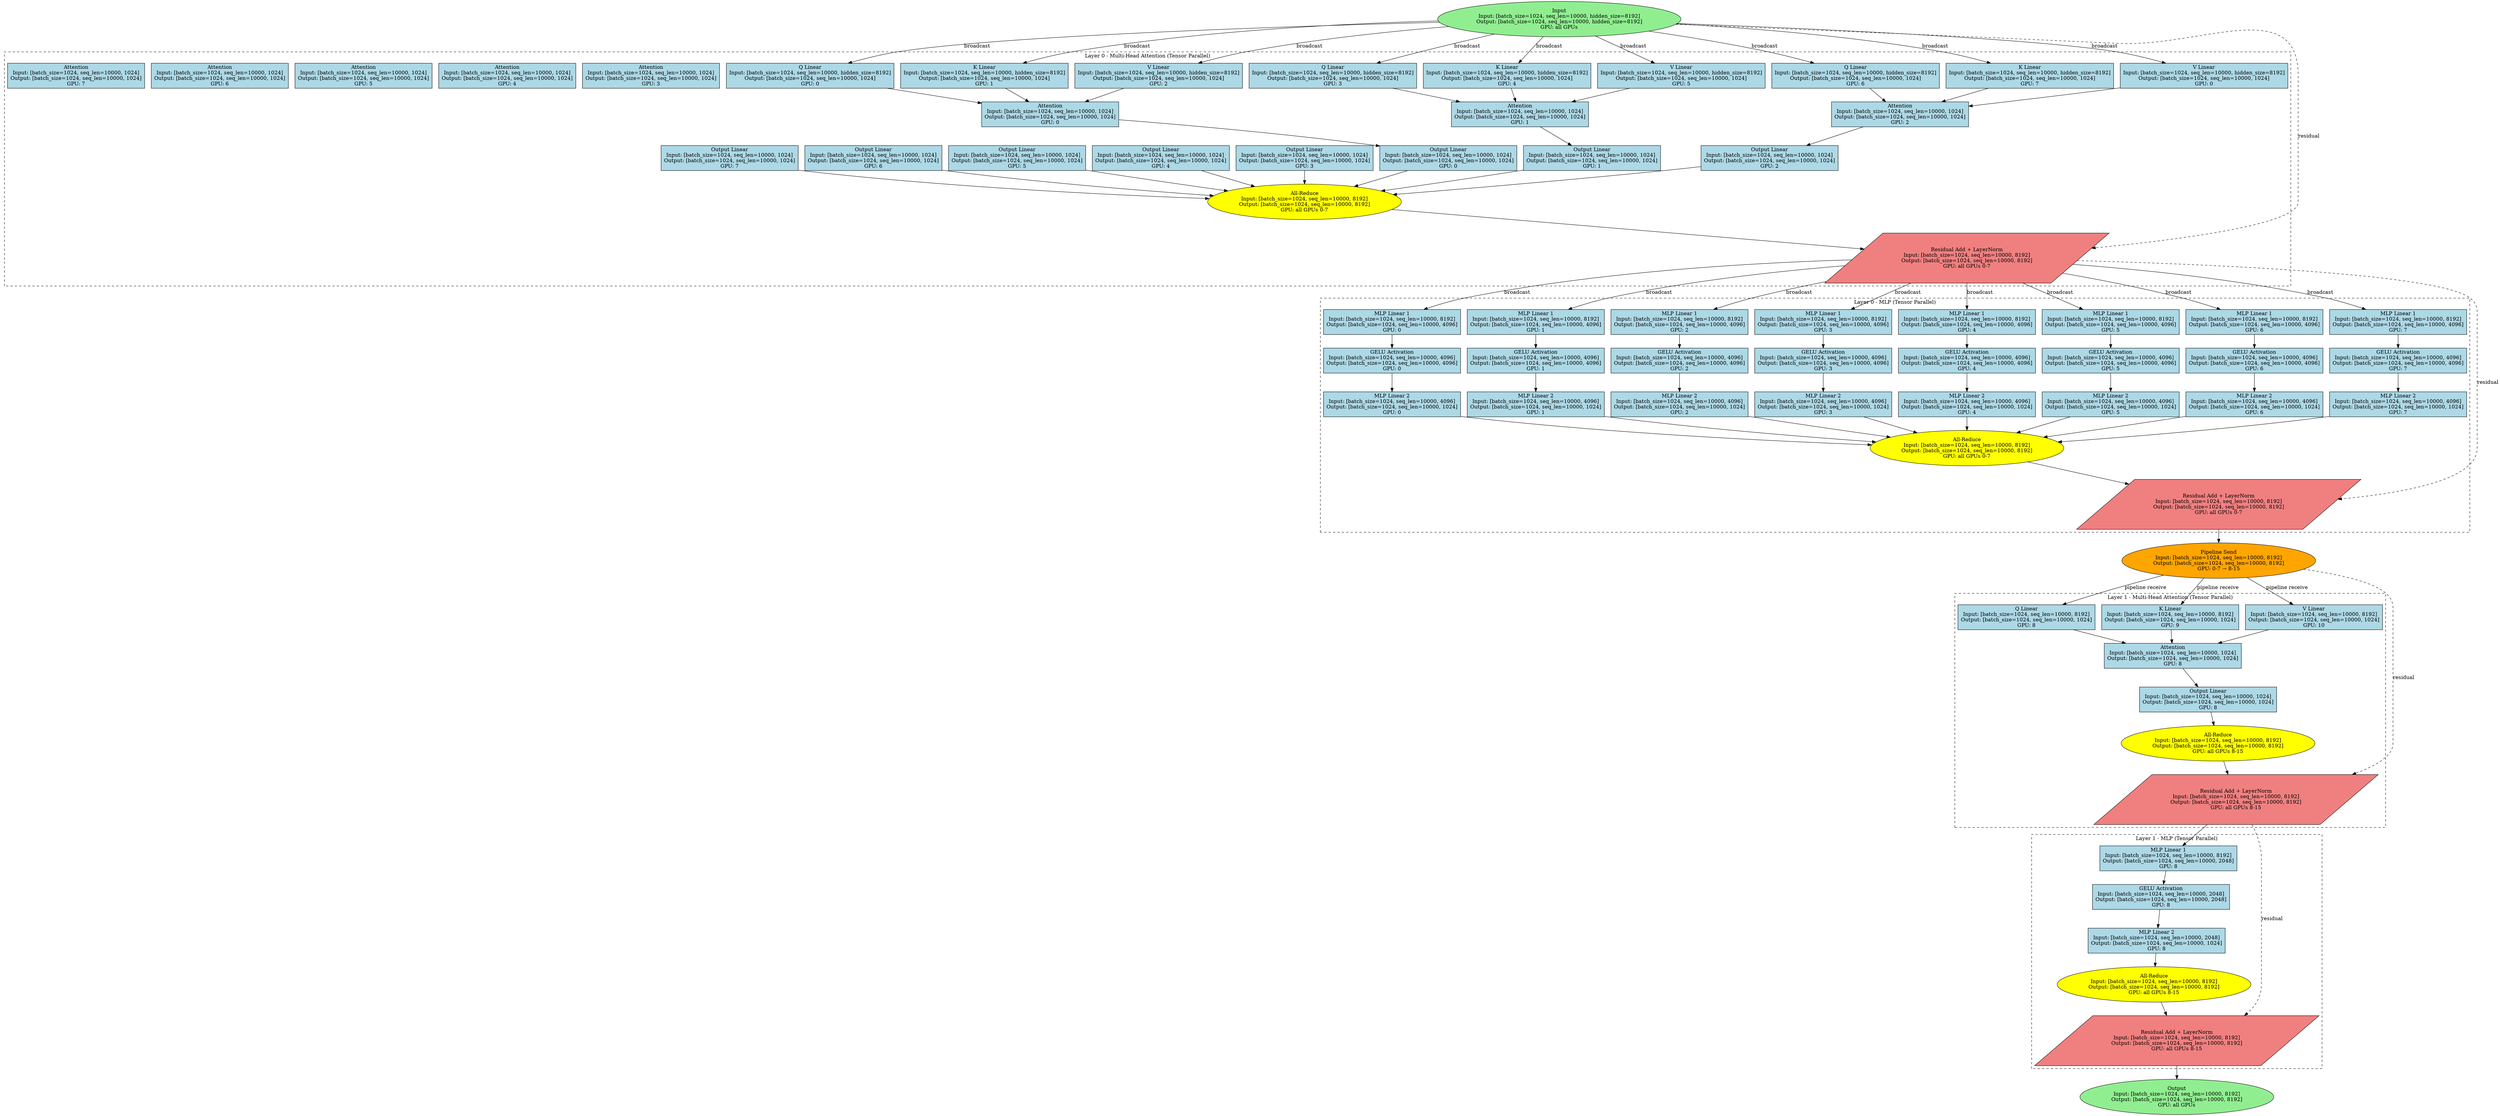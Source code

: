 digraph baseline_tensor_pipeline {
    rankdir=TB;
    node [shape=box, style=filled, fillcolor=lightblue];
    
    // Input node
    input [label="Input\nInput: [batch_size=1024, seq_len=10000, hidden_size=8192]\nOutput: [batch_size=1024, seq_len=10000, hidden_size=8192]\nGPU: all GPUs", shape=ellipse, fillcolor=lightgreen];
    
    // Layer 0 - MHA (Devices 0-7)
    subgraph cluster_layer0_mha {
        label="Layer 0 - Multi-Head Attention (Tensor Parallel)";
        style=dashed;
        
        // QKV Linear transformations
        q_linear_0 [label="Q Linear\nInput: [batch_size=1024, seq_len=10000, hidden_size=8192]\nOutput: [batch_size=1024, seq_len=10000, 1024]\nGPU: 0", shape=rectangle];
        k_linear_0 [label="K Linear\nInput: [batch_size=1024, seq_len=10000, hidden_size=8192]\nOutput: [batch_size=1024, seq_len=10000, 1024]\nGPU: 1", shape=rectangle];
        v_linear_0 [label="V Linear\nInput: [batch_size=1024, seq_len=10000, hidden_size=8192]\nOutput: [batch_size=1024, seq_len=10000, 1024]\nGPU: 2", shape=rectangle];
        
        q_linear_1 [label="Q Linear\nInput: [batch_size=1024, seq_len=10000, hidden_size=8192]\nOutput: [batch_size=1024, seq_len=10000, 1024]\nGPU: 3", shape=rectangle];
        k_linear_1 [label="K Linear\nInput: [batch_size=1024, seq_len=10000, hidden_size=8192]\nOutput: [batch_size=1024, seq_len=10000, 1024]\nGPU: 4", shape=rectangle];
        v_linear_1 [label="V Linear\nInput: [batch_size=1024, seq_len=10000, hidden_size=8192]\nOutput: [batch_size=1024, seq_len=10000, 1024]\nGPU: 5", shape=rectangle];
        
        q_linear_2 [label="Q Linear\nInput: [batch_size=1024, seq_len=10000, hidden_size=8192]\nOutput: [batch_size=1024, seq_len=10000, 1024]\nGPU: 6", shape=rectangle];
        k_linear_2 [label="K Linear\nInput: [batch_size=1024, seq_len=10000, hidden_size=8192]\nOutput: [batch_size=1024, seq_len=10000, 1024]\nGPU: 7", shape=rectangle];
        v_linear_2 [label="V Linear\nInput: [batch_size=1024, seq_len=10000, hidden_size=8192]\nOutput: [batch_size=1024, seq_len=10000, 1024]\nGPU: 0", shape=rectangle];
        
        // Attention computation
        attn_0 [label="Attention\nInput: [batch_size=1024, seq_len=10000, 1024]\nOutput: [batch_size=1024, seq_len=10000, 1024]\nGPU: 0", shape=rectangle];
        attn_1 [label="Attention\nInput: [batch_size=1024, seq_len=10000, 1024]\nOutput: [batch_size=1024, seq_len=10000, 1024]\nGPU: 1", shape=rectangle];
        attn_2 [label="Attention\nInput: [batch_size=1024, seq_len=10000, 1024]\nOutput: [batch_size=1024, seq_len=10000, 1024]\nGPU: 2", shape=rectangle];
        attn_3 [label="Attention\nInput: [batch_size=1024, seq_len=10000, 1024]\nOutput: [batch_size=1024, seq_len=10000, 1024]\nGPU: 3", shape=rectangle];
        attn_4 [label="Attention\nInput: [batch_size=1024, seq_len=10000, 1024]\nOutput: [batch_size=1024, seq_len=10000, 1024]\nGPU: 4", shape=rectangle];
        attn_5 [label="Attention\nInput: [batch_size=1024, seq_len=10000, 1024]\nOutput: [batch_size=1024, seq_len=10000, 1024]\nGPU: 5", shape=rectangle];
        attn_6 [label="Attention\nInput: [batch_size=1024, seq_len=10000, 1024]\nOutput: [batch_size=1024, seq_len=10000, 1024]\nGPU: 6", shape=rectangle];
        attn_7 [label="Attention\nInput: [batch_size=1024, seq_len=10000, 1024]\nOutput: [batch_size=1024, seq_len=10000, 1024]\nGPU: 7", shape=rectangle];
        
        // Output linear transformations
        out_linear_0 [label="Output Linear\nInput: [batch_size=1024, seq_len=10000, 1024]\nOutput: [batch_size=1024, seq_len=10000, 1024]\nGPU: 0", shape=rectangle];
        out_linear_1 [label="Output Linear\nInput: [batch_size=1024, seq_len=10000, 1024]\nOutput: [batch_size=1024, seq_len=10000, 1024]\nGPU: 1", shape=rectangle];
        out_linear_2 [label="Output Linear\nInput: [batch_size=1024, seq_len=10000, 1024]\nOutput: [batch_size=1024, seq_len=10000, 1024]\nGPU: 2", shape=rectangle];
        out_linear_3 [label="Output Linear\nInput: [batch_size=1024, seq_len=10000, 1024]\nOutput: [batch_size=1024, seq_len=10000, 1024]\nGPU: 3", shape=rectangle];
        out_linear_4 [label="Output Linear\nInput: [batch_size=1024, seq_len=10000, 1024]\nOutput: [batch_size=1024, seq_len=10000, 1024]\nGPU: 4", shape=rectangle];
        out_linear_5 [label="Output Linear\nInput: [batch_size=1024, seq_len=10000, 1024]\nOutput: [batch_size=1024, seq_len=10000, 1024]\nGPU: 5", shape=rectangle];
        out_linear_6 [label="Output Linear\nInput: [batch_size=1024, seq_len=10000, 1024]\nOutput: [batch_size=1024, seq_len=10000, 1024]\nGPU: 6", shape=rectangle];
        out_linear_7 [label="Output Linear\nInput: [batch_size=1024, seq_len=10000, 1024]\nOutput: [batch_size=1024, seq_len=10000, 1024]\nGPU: 7", shape=rectangle];
        
        // All-reduce for attention output
        attn_allreduce [label="All-Reduce\nInput: [batch_size=1024, seq_len=10000, 8192]\nOutput: [batch_size=1024, seq_len=10000, 8192]\nGPU: all GPUs 0-7", shape=ellipse, fillcolor=yellow];
        
        // Residual add and layer norm
        attn_residual [label="Residual Add + LayerNorm\nInput: [batch_size=1024, seq_len=10000, 8192]\nOutput: [batch_size=1024, seq_len=10000, 8192]\nGPU: all GPUs 0-7", shape=parallelogram, fillcolor=lightcoral];
    }
    
    // Layer 0 - MLP (Devices 0-7)
    subgraph cluster_layer0_mlp {
        label="Layer 0 - MLP (Tensor Parallel)";
        style=dashed;
        
        // First linear (column parallel)
        mlp_linear1_0 [label="MLP Linear 1\nInput: [batch_size=1024, seq_len=10000, 8192]\nOutput: [batch_size=1024, seq_len=10000, 4096]\nGPU: 0", shape=rectangle];
        mlp_linear1_1 [label="MLP Linear 1\nInput: [batch_size=1024, seq_len=10000, 8192]\nOutput: [batch_size=1024, seq_len=10000, 4096]\nGPU: 1", shape=rectangle];
        mlp_linear1_2 [label="MLP Linear 1\nInput: [batch_size=1024, seq_len=10000, 8192]\nOutput: [batch_size=1024, seq_len=10000, 4096]\nGPU: 2", shape=rectangle];
        mlp_linear1_3 [label="MLP Linear 1\nInput: [batch_size=1024, seq_len=10000, 8192]\nOutput: [batch_size=1024, seq_len=10000, 4096]\nGPU: 3", shape=rectangle];
        mlp_linear1_4 [label="MLP Linear 1\nInput: [batch_size=1024, seq_len=10000, 8192]\nOutput: [batch_size=1024, seq_len=10000, 4096]\nGPU: 4", shape=rectangle];
        mlp_linear1_5 [label="MLP Linear 1\nInput: [batch_size=1024, seq_len=10000, 8192]\nOutput: [batch_size=1024, seq_len=10000, 4096]\nGPU: 5", shape=rectangle];
        mlp_linear1_6 [label="MLP Linear 1\nInput: [batch_size=1024, seq_len=10000, 8192]\nOutput: [batch_size=1024, seq_len=10000, 4096]\nGPU: 6", shape=rectangle];
        mlp_linear1_7 [label="MLP Linear 1\nInput: [batch_size=1024, seq_len=10000, 8192]\nOutput: [batch_size=1024, seq_len=10000, 4096]\nGPU: 7", shape=rectangle];
        
        // GELU activation
        gelu_0 [label="GELU Activation\nInput: [batch_size=1024, seq_len=10000, 4096]\nOutput: [batch_size=1024, seq_len=10000, 4096]\nGPU: 0", shape=rectangle];
        gelu_1 [label="GELU Activation\nInput: [batch_size=1024, seq_len=10000, 4096]\nOutput: [batch_size=1024, seq_len=10000, 4096]\nGPU: 1", shape=rectangle];
        gelu_2 [label="GELU Activation\nInput: [batch_size=1024, seq_len=10000, 4096]\nOutput: [batch_size=1024, seq_len=10000, 4096]\nGPU: 2", shape=rectangle];
        gelu_3 [label="GELU Activation\nInput: [batch_size=1024, seq_len=10000, 4096]\nOutput: [batch_size=1024, seq_len=10000, 4096]\nGPU: 3", shape=rectangle];
        gelu_4 [label="GELU Activation\nInput: [batch_size=1024, seq_len=10000, 4096]\nOutput: [batch_size=1024, seq_len=10000, 4096]\nGPU: 4", shape=rectangle];
        gelu_5 [label="GELU Activation\nInput: [batch_size=1024, seq_len=10000, 4096]\nOutput: [batch_size=1024, seq_len=10000, 4096]\nGPU: 5", shape=rectangle];
        gelu_6 [label="GELU Activation\nInput: [batch_size=1024, seq_len=10000, 4096]\nOutput: [batch_size=1024, seq_len=10000, 4096]\nGPU: 6", shape=rectangle];
        gelu_7 [label="GELU Activation\nInput: [batch_size=1024, seq_len=10000, 4096]\nOutput: [batch_size=1024, seq_len=10000, 4096]\nGPU: 7", shape=rectangle];
        
        // Second linear (row parallel)
        mlp_linear2_0 [label="MLP Linear 2\nInput: [batch_size=1024, seq_len=10000, 4096]\nOutput: [batch_size=1024, seq_len=10000, 1024]\nGPU: 0", shape=rectangle];
        mlp_linear2_1 [label="MLP Linear 2\nInput: [batch_size=1024, seq_len=10000, 4096]\nOutput: [batch_size=1024, seq_len=10000, 1024]\nGPU: 1", shape=rectangle];
        mlp_linear2_2 [label="MLP Linear 2\nInput: [batch_size=1024, seq_len=10000, 4096]\nOutput: [batch_size=1024, seq_len=10000, 1024]\nGPU: 2", shape=rectangle];
        mlp_linear2_3 [label="MLP Linear 2\nInput: [batch_size=1024, seq_len=10000, 4096]\nOutput: [batch_size=1024, seq_len=10000, 1024]\nGPU: 3", shape=rectangle];
        mlp_linear2_4 [label="MLP Linear 2\nInput: [batch_size=1024, seq_len=10000, 4096]\nOutput: [batch_size=1024, seq_len=10000, 1024]\nGPU: 4", shape=rectangle];
        mlp_linear2_5 [label="MLP Linear 2\nInput: [batch_size=1024, seq_len=10000, 4096]\nOutput: [batch_size=1024, seq_len=10000, 1024]\nGPU: 5", shape=rectangle];
        mlp_linear2_6 [label="MLP Linear 2\nInput: [batch_size=1024, seq_len=10000, 4096]\nOutput: [batch_size=1024, seq_len=10000, 1024]\nGPU: 6", shape=rectangle];
        mlp_linear2_7 [label="MLP Linear 2\nInput: [batch_size=1024, seq_len=10000, 4096]\nOutput: [batch_size=1024, seq_len=10000, 1024]\nGPU: 7", shape=rectangle];
        
        // All-reduce for MLP output
        mlp_allreduce [label="All-Reduce\nInput: [batch_size=1024, seq_len=10000, 8192]\nOutput: [batch_size=1024, seq_len=10000, 8192]\nGPU: all GPUs 0-7", shape=ellipse, fillcolor=yellow];
        
        // Residual add and layer norm
        mlp_residual [label="Residual Add + LayerNorm\nInput: [batch_size=1024, seq_len=10000, 8192]\nOutput: [batch_size=1024, seq_len=10000, 8192]\nGPU: all GPUs 0-7", shape=parallelogram, fillcolor=lightcoral];
    }
    
    // Pipeline communication
    pipeline_send [label="Pipeline Send\nInput: [batch_size=1024, seq_len=10000, 8192]\nOutput: [batch_size=1024, seq_len=10000, 8192]\nGPU: 0-7 → 8-15", shape=ellipse, fillcolor=orange];
    
    // Layer 1 - MHA (Devices 8-15)
    subgraph cluster_layer1_mha {
        label="Layer 1 - Multi-Head Attention (Tensor Parallel)";
        style=dashed;
        
        // Similar to layer 0 but on devices 8-15
        q_linear_8 [label="Q Linear\nInput: [batch_size=1024, seq_len=10000, 8192]\nOutput: [batch_size=1024, seq_len=10000, 1024]\nGPU: 8", shape=rectangle];
        k_linear_8 [label="K Linear\nInput: [batch_size=1024, seq_len=10000, 8192]\nOutput: [batch_size=1024, seq_len=10000, 1024]\nGPU: 9", shape=rectangle];
        v_linear_8 [label="V Linear\nInput: [batch_size=1024, seq_len=10000, 8192]\nOutput: [batch_size=1024, seq_len=10000, 1024]\nGPU: 10", shape=rectangle];
        
        // ... (similar for devices 11-15)
        attn_8 [label="Attention\nInput: [batch_size=1024, seq_len=10000, 1024]\nOutput: [batch_size=1024, seq_len=10000, 1024]\nGPU: 8", shape=rectangle];
        out_linear_8 [label="Output Linear\nInput: [batch_size=1024, seq_len=10000, 1024]\nOutput: [batch_size=1024, seq_len=10000, 1024]\nGPU: 8", shape=rectangle];
        
        attn_allreduce_1 [label="All-Reduce\nInput: [batch_size=1024, seq_len=10000, 8192]\nOutput: [batch_size=1024, seq_len=10000, 8192]\nGPU: all GPUs 8-15", shape=ellipse, fillcolor=yellow];
        attn_residual_1 [label="Residual Add + LayerNorm\nInput: [batch_size=1024, seq_len=10000, 8192]\nOutput: [batch_size=1024, seq_len=10000, 8192]\nGPU: all GPUs 8-15", shape=parallelogram, fillcolor=lightcoral];
    }
    
    // Layer 1 - MLP (Devices 8-15)
    subgraph cluster_layer1_mlp {
        label="Layer 1 - MLP (Tensor Parallel)";
        style=dashed;
        
        mlp_linear1_8 [label="MLP Linear 1\nInput: [batch_size=1024, seq_len=10000, 8192]\nOutput: [batch_size=1024, seq_len=10000, 2048]\nGPU: 8", shape=rectangle];
        gelu_8 [label="GELU Activation\nInput: [batch_size=1024, seq_len=10000, 2048]\nOutput: [batch_size=1024, seq_len=10000, 2048]\nGPU: 8", shape=rectangle];
        mlp_linear2_8 [label="MLP Linear 2\nInput: [batch_size=1024, seq_len=10000, 2048]\nOutput: [batch_size=1024, seq_len=10000, 1024]\nGPU: 8", shape=rectangle];
        
        mlp_allreduce_1 [label="All-Reduce\nInput: [batch_size=1024, seq_len=10000, 8192]\nOutput: [batch_size=1024, seq_len=10000, 8192]\nGPU: all GPUs 8-15", shape=ellipse, fillcolor=yellow];
        mlp_residual_1 [label="Residual Add + LayerNorm\nInput: [batch_size=1024, seq_len=10000, 8192]\nOutput: [batch_size=1024, seq_len=10000, 8192]\nGPU: all GPUs 8-15", shape=parallelogram, fillcolor=lightcoral];
    }
    
    // Output node
    output [label="Output\nInput: [batch_size=1024, seq_len=10000, 8192]\nOutput: [batch_size=1024, seq_len=10000, 8192]\nGPU: all GPUs", shape=ellipse, fillcolor=lightgreen];
    
    // Connections for Layer 0 MHA
    input -> q_linear_0 [label="broadcast"];
    input -> k_linear_0 [label="broadcast"];
    input -> v_linear_0 [label="broadcast"];
    input -> q_linear_1 [label="broadcast"];
    input -> k_linear_1 [label="broadcast"];
    input -> v_linear_1 [label="broadcast"];
    input -> q_linear_2 [label="broadcast"];
    input -> k_linear_2 [label="broadcast"];
    input -> v_linear_2 [label="broadcast"];
    
    q_linear_0 -> attn_0;
    k_linear_0 -> attn_0;
    v_linear_0 -> attn_0;
    q_linear_1 -> attn_1;
    k_linear_1 -> attn_1;
    v_linear_1 -> attn_1;
    q_linear_2 -> attn_2;
    k_linear_2 -> attn_2;
    v_linear_2 -> attn_2;
    
    attn_0 -> out_linear_0;
    attn_1 -> out_linear_1;
    attn_2 -> out_linear_2;
    
    out_linear_0 -> attn_allreduce;
    out_linear_1 -> attn_allreduce;
    out_linear_2 -> attn_allreduce;
    out_linear_3 -> attn_allreduce;
    out_linear_4 -> attn_allreduce;
    out_linear_5 -> attn_allreduce;
    out_linear_6 -> attn_allreduce;
    out_linear_7 -> attn_allreduce;
    
    attn_allreduce -> attn_residual;
    input -> attn_residual [style=dashed, label="residual"];
    
    // Connections for Layer 0 MLP
    attn_residual -> mlp_linear1_0 [label="broadcast"];
    attn_residual -> mlp_linear1_1 [label="broadcast"];
    attn_residual -> mlp_linear1_2 [label="broadcast"];
    attn_residual -> mlp_linear1_3 [label="broadcast"];
    attn_residual -> mlp_linear1_4 [label="broadcast"];
    attn_residual -> mlp_linear1_5 [label="broadcast"];
    attn_residual -> mlp_linear1_6 [label="broadcast"];
    attn_residual -> mlp_linear1_7 [label="broadcast"];
    
    mlp_linear1_0 -> gelu_0;
    mlp_linear1_1 -> gelu_1;
    mlp_linear1_2 -> gelu_2;
    mlp_linear1_3 -> gelu_3;
    mlp_linear1_4 -> gelu_4;
    mlp_linear1_5 -> gelu_5;
    mlp_linear1_6 -> gelu_6;
    mlp_linear1_7 -> gelu_7;
    
    gelu_0 -> mlp_linear2_0;
    gelu_1 -> mlp_linear2_1;
    gelu_2 -> mlp_linear2_2;
    gelu_3 -> mlp_linear2_3;
    gelu_4 -> mlp_linear2_4;
    gelu_5 -> mlp_linear2_5;
    gelu_6 -> mlp_linear2_6;
    gelu_7 -> mlp_linear2_7;
    
    mlp_linear2_0 -> mlp_allreduce;
    mlp_linear2_1 -> mlp_allreduce;
    mlp_linear2_2 -> mlp_allreduce;
    mlp_linear2_3 -> mlp_allreduce;
    mlp_linear2_4 -> mlp_allreduce;
    mlp_linear2_5 -> mlp_allreduce;
    mlp_linear2_6 -> mlp_allreduce;
    mlp_linear2_7 -> mlp_allreduce;
    
    mlp_allreduce -> mlp_residual;
    attn_residual -> mlp_residual [style=dashed, label="residual"];
    
    // Pipeline communication
    mlp_residual -> pipeline_send;
    
    // Simplified Layer 1 connections (similar structure)
    pipeline_send -> q_linear_8 [label="pipeline receive"];
    pipeline_send -> k_linear_8 [label="pipeline receive"];
    pipeline_send -> v_linear_8 [label="pipeline receive"];
    
    q_linear_8 -> attn_8;
    k_linear_8 -> attn_8;
    v_linear_8 -> attn_8;
    attn_8 -> out_linear_8;
    out_linear_8 -> attn_allreduce_1;
    attn_allreduce_1 -> attn_residual_1;
    pipeline_send -> attn_residual_1 [style=dashed, label="residual"];
    
    attn_residual_1 -> mlp_linear1_8;
    mlp_linear1_8 -> gelu_8;
    gelu_8 -> mlp_linear2_8;
    mlp_linear2_8 -> mlp_allreduce_1;
    mlp_allreduce_1 -> mlp_residual_1;
    attn_residual_1 -> mlp_residual_1 [style=dashed, label="residual"];
    
    mlp_residual_1 -> output;
}